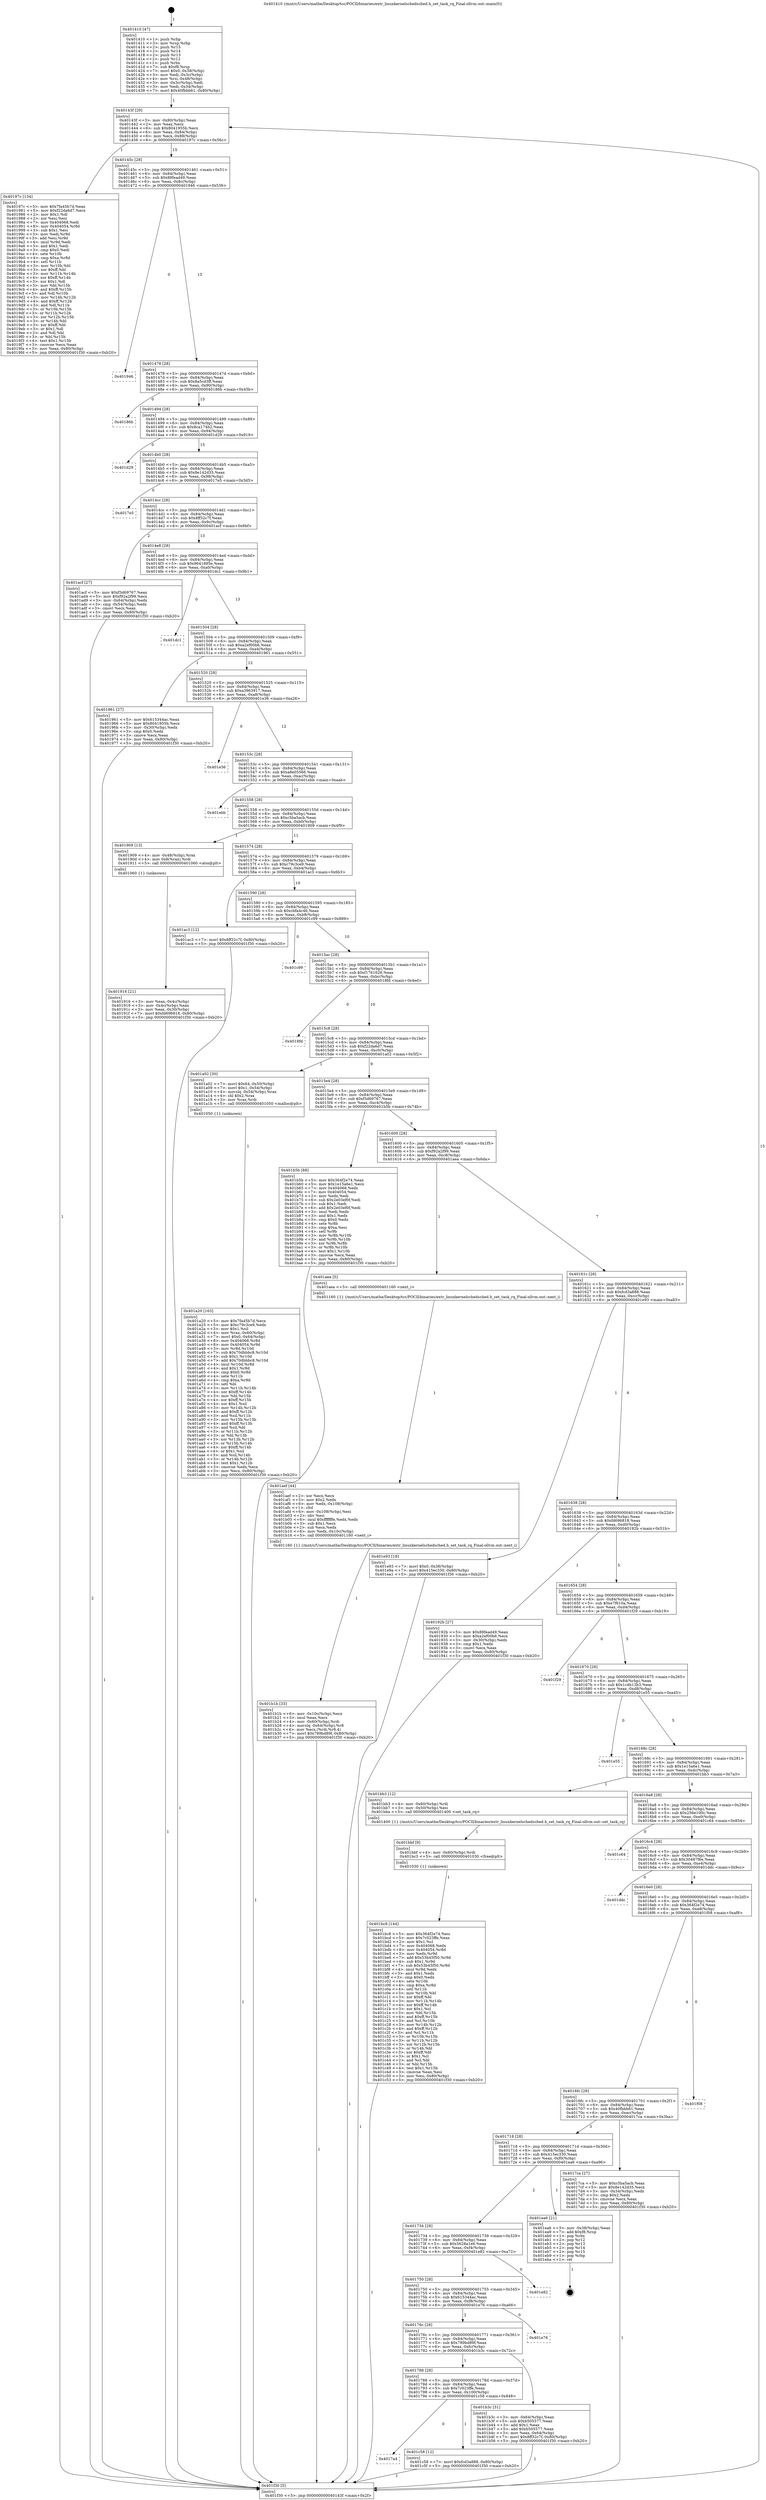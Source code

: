 digraph "0x401410" {
  label = "0x401410 (/mnt/c/Users/mathe/Desktop/tcc/POCII/binaries/extr_linuxkernelschedsched.h_set_task_rq_Final-ollvm.out::main(0))"
  labelloc = "t"
  node[shape=record]

  Entry [label="",width=0.3,height=0.3,shape=circle,fillcolor=black,style=filled]
  "0x40143f" [label="{
     0x40143f [29]\l
     | [instrs]\l
     &nbsp;&nbsp;0x40143f \<+3\>: mov -0x80(%rbp),%eax\l
     &nbsp;&nbsp;0x401442 \<+2\>: mov %eax,%ecx\l
     &nbsp;&nbsp;0x401444 \<+6\>: sub $0x8041955b,%ecx\l
     &nbsp;&nbsp;0x40144a \<+6\>: mov %eax,-0x84(%rbp)\l
     &nbsp;&nbsp;0x401450 \<+6\>: mov %ecx,-0x88(%rbp)\l
     &nbsp;&nbsp;0x401456 \<+6\>: je 000000000040197c \<main+0x56c\>\l
  }"]
  "0x40197c" [label="{
     0x40197c [134]\l
     | [instrs]\l
     &nbsp;&nbsp;0x40197c \<+5\>: mov $0x7fa45b7d,%eax\l
     &nbsp;&nbsp;0x401981 \<+5\>: mov $0xf22da6d7,%ecx\l
     &nbsp;&nbsp;0x401986 \<+2\>: mov $0x1,%dl\l
     &nbsp;&nbsp;0x401988 \<+2\>: xor %esi,%esi\l
     &nbsp;&nbsp;0x40198a \<+7\>: mov 0x404068,%edi\l
     &nbsp;&nbsp;0x401991 \<+8\>: mov 0x404054,%r8d\l
     &nbsp;&nbsp;0x401999 \<+3\>: sub $0x1,%esi\l
     &nbsp;&nbsp;0x40199c \<+3\>: mov %edi,%r9d\l
     &nbsp;&nbsp;0x40199f \<+3\>: add %esi,%r9d\l
     &nbsp;&nbsp;0x4019a2 \<+4\>: imul %r9d,%edi\l
     &nbsp;&nbsp;0x4019a6 \<+3\>: and $0x1,%edi\l
     &nbsp;&nbsp;0x4019a9 \<+3\>: cmp $0x0,%edi\l
     &nbsp;&nbsp;0x4019ac \<+4\>: sete %r10b\l
     &nbsp;&nbsp;0x4019b0 \<+4\>: cmp $0xa,%r8d\l
     &nbsp;&nbsp;0x4019b4 \<+4\>: setl %r11b\l
     &nbsp;&nbsp;0x4019b8 \<+3\>: mov %r10b,%bl\l
     &nbsp;&nbsp;0x4019bb \<+3\>: xor $0xff,%bl\l
     &nbsp;&nbsp;0x4019be \<+3\>: mov %r11b,%r14b\l
     &nbsp;&nbsp;0x4019c1 \<+4\>: xor $0xff,%r14b\l
     &nbsp;&nbsp;0x4019c5 \<+3\>: xor $0x1,%dl\l
     &nbsp;&nbsp;0x4019c8 \<+3\>: mov %bl,%r15b\l
     &nbsp;&nbsp;0x4019cb \<+4\>: and $0xff,%r15b\l
     &nbsp;&nbsp;0x4019cf \<+3\>: and %dl,%r10b\l
     &nbsp;&nbsp;0x4019d2 \<+3\>: mov %r14b,%r12b\l
     &nbsp;&nbsp;0x4019d5 \<+4\>: and $0xff,%r12b\l
     &nbsp;&nbsp;0x4019d9 \<+3\>: and %dl,%r11b\l
     &nbsp;&nbsp;0x4019dc \<+3\>: or %r10b,%r15b\l
     &nbsp;&nbsp;0x4019df \<+3\>: or %r11b,%r12b\l
     &nbsp;&nbsp;0x4019e2 \<+3\>: xor %r12b,%r15b\l
     &nbsp;&nbsp;0x4019e5 \<+3\>: or %r14b,%bl\l
     &nbsp;&nbsp;0x4019e8 \<+3\>: xor $0xff,%bl\l
     &nbsp;&nbsp;0x4019eb \<+3\>: or $0x1,%dl\l
     &nbsp;&nbsp;0x4019ee \<+2\>: and %dl,%bl\l
     &nbsp;&nbsp;0x4019f0 \<+3\>: or %bl,%r15b\l
     &nbsp;&nbsp;0x4019f3 \<+4\>: test $0x1,%r15b\l
     &nbsp;&nbsp;0x4019f7 \<+3\>: cmovne %ecx,%eax\l
     &nbsp;&nbsp;0x4019fa \<+3\>: mov %eax,-0x80(%rbp)\l
     &nbsp;&nbsp;0x4019fd \<+5\>: jmp 0000000000401f30 \<main+0xb20\>\l
  }"]
  "0x40145c" [label="{
     0x40145c [28]\l
     | [instrs]\l
     &nbsp;&nbsp;0x40145c \<+5\>: jmp 0000000000401461 \<main+0x51\>\l
     &nbsp;&nbsp;0x401461 \<+6\>: mov -0x84(%rbp),%eax\l
     &nbsp;&nbsp;0x401467 \<+5\>: sub $0x88fead49,%eax\l
     &nbsp;&nbsp;0x40146c \<+6\>: mov %eax,-0x8c(%rbp)\l
     &nbsp;&nbsp;0x401472 \<+6\>: je 0000000000401946 \<main+0x536\>\l
  }"]
  Exit [label="",width=0.3,height=0.3,shape=circle,fillcolor=black,style=filled,peripheries=2]
  "0x401946" [label="{
     0x401946\l
  }", style=dashed]
  "0x401478" [label="{
     0x401478 [28]\l
     | [instrs]\l
     &nbsp;&nbsp;0x401478 \<+5\>: jmp 000000000040147d \<main+0x6d\>\l
     &nbsp;&nbsp;0x40147d \<+6\>: mov -0x84(%rbp),%eax\l
     &nbsp;&nbsp;0x401483 \<+5\>: sub $0x8a5cd3ff,%eax\l
     &nbsp;&nbsp;0x401488 \<+6\>: mov %eax,-0x90(%rbp)\l
     &nbsp;&nbsp;0x40148e \<+6\>: je 000000000040186b \<main+0x45b\>\l
  }"]
  "0x4017a4" [label="{
     0x4017a4\l
  }", style=dashed]
  "0x40186b" [label="{
     0x40186b\l
  }", style=dashed]
  "0x401494" [label="{
     0x401494 [28]\l
     | [instrs]\l
     &nbsp;&nbsp;0x401494 \<+5\>: jmp 0000000000401499 \<main+0x89\>\l
     &nbsp;&nbsp;0x401499 \<+6\>: mov -0x84(%rbp),%eax\l
     &nbsp;&nbsp;0x40149f \<+5\>: sub $0x8ca174b2,%eax\l
     &nbsp;&nbsp;0x4014a4 \<+6\>: mov %eax,-0x94(%rbp)\l
     &nbsp;&nbsp;0x4014aa \<+6\>: je 0000000000401d29 \<main+0x919\>\l
  }"]
  "0x401c58" [label="{
     0x401c58 [12]\l
     | [instrs]\l
     &nbsp;&nbsp;0x401c58 \<+7\>: movl $0xfcd3a888,-0x80(%rbp)\l
     &nbsp;&nbsp;0x401c5f \<+5\>: jmp 0000000000401f30 \<main+0xb20\>\l
  }"]
  "0x401d29" [label="{
     0x401d29\l
  }", style=dashed]
  "0x4014b0" [label="{
     0x4014b0 [28]\l
     | [instrs]\l
     &nbsp;&nbsp;0x4014b0 \<+5\>: jmp 00000000004014b5 \<main+0xa5\>\l
     &nbsp;&nbsp;0x4014b5 \<+6\>: mov -0x84(%rbp),%eax\l
     &nbsp;&nbsp;0x4014bb \<+5\>: sub $0x8e142d35,%eax\l
     &nbsp;&nbsp;0x4014c0 \<+6\>: mov %eax,-0x98(%rbp)\l
     &nbsp;&nbsp;0x4014c6 \<+6\>: je 00000000004017e5 \<main+0x3d5\>\l
  }"]
  "0x401bc8" [label="{
     0x401bc8 [144]\l
     | [instrs]\l
     &nbsp;&nbsp;0x401bc8 \<+5\>: mov $0x364f2e74,%esi\l
     &nbsp;&nbsp;0x401bcd \<+5\>: mov $0x7c023ffe,%eax\l
     &nbsp;&nbsp;0x401bd2 \<+2\>: mov $0x1,%cl\l
     &nbsp;&nbsp;0x401bd4 \<+7\>: mov 0x404068,%edx\l
     &nbsp;&nbsp;0x401bdb \<+8\>: mov 0x404054,%r8d\l
     &nbsp;&nbsp;0x401be3 \<+3\>: mov %edx,%r9d\l
     &nbsp;&nbsp;0x401be6 \<+7\>: add $0x53b45f50,%r9d\l
     &nbsp;&nbsp;0x401bed \<+4\>: sub $0x1,%r9d\l
     &nbsp;&nbsp;0x401bf1 \<+7\>: sub $0x53b45f50,%r9d\l
     &nbsp;&nbsp;0x401bf8 \<+4\>: imul %r9d,%edx\l
     &nbsp;&nbsp;0x401bfc \<+3\>: and $0x1,%edx\l
     &nbsp;&nbsp;0x401bff \<+3\>: cmp $0x0,%edx\l
     &nbsp;&nbsp;0x401c02 \<+4\>: sete %r10b\l
     &nbsp;&nbsp;0x401c06 \<+4\>: cmp $0xa,%r8d\l
     &nbsp;&nbsp;0x401c0a \<+4\>: setl %r11b\l
     &nbsp;&nbsp;0x401c0e \<+3\>: mov %r10b,%bl\l
     &nbsp;&nbsp;0x401c11 \<+3\>: xor $0xff,%bl\l
     &nbsp;&nbsp;0x401c14 \<+3\>: mov %r11b,%r14b\l
     &nbsp;&nbsp;0x401c17 \<+4\>: xor $0xff,%r14b\l
     &nbsp;&nbsp;0x401c1b \<+3\>: xor $0x1,%cl\l
     &nbsp;&nbsp;0x401c1e \<+3\>: mov %bl,%r15b\l
     &nbsp;&nbsp;0x401c21 \<+4\>: and $0xff,%r15b\l
     &nbsp;&nbsp;0x401c25 \<+3\>: and %cl,%r10b\l
     &nbsp;&nbsp;0x401c28 \<+3\>: mov %r14b,%r12b\l
     &nbsp;&nbsp;0x401c2b \<+4\>: and $0xff,%r12b\l
     &nbsp;&nbsp;0x401c2f \<+3\>: and %cl,%r11b\l
     &nbsp;&nbsp;0x401c32 \<+3\>: or %r10b,%r15b\l
     &nbsp;&nbsp;0x401c35 \<+3\>: or %r11b,%r12b\l
     &nbsp;&nbsp;0x401c38 \<+3\>: xor %r12b,%r15b\l
     &nbsp;&nbsp;0x401c3b \<+3\>: or %r14b,%bl\l
     &nbsp;&nbsp;0x401c3e \<+3\>: xor $0xff,%bl\l
     &nbsp;&nbsp;0x401c41 \<+3\>: or $0x1,%cl\l
     &nbsp;&nbsp;0x401c44 \<+2\>: and %cl,%bl\l
     &nbsp;&nbsp;0x401c46 \<+3\>: or %bl,%r15b\l
     &nbsp;&nbsp;0x401c49 \<+4\>: test $0x1,%r15b\l
     &nbsp;&nbsp;0x401c4d \<+3\>: cmovne %eax,%esi\l
     &nbsp;&nbsp;0x401c50 \<+3\>: mov %esi,-0x80(%rbp)\l
     &nbsp;&nbsp;0x401c53 \<+5\>: jmp 0000000000401f30 \<main+0xb20\>\l
  }"]
  "0x4017e5" [label="{
     0x4017e5\l
  }", style=dashed]
  "0x4014cc" [label="{
     0x4014cc [28]\l
     | [instrs]\l
     &nbsp;&nbsp;0x4014cc \<+5\>: jmp 00000000004014d1 \<main+0xc1\>\l
     &nbsp;&nbsp;0x4014d1 \<+6\>: mov -0x84(%rbp),%eax\l
     &nbsp;&nbsp;0x4014d7 \<+5\>: sub $0x8ff32c7f,%eax\l
     &nbsp;&nbsp;0x4014dc \<+6\>: mov %eax,-0x9c(%rbp)\l
     &nbsp;&nbsp;0x4014e2 \<+6\>: je 0000000000401acf \<main+0x6bf\>\l
  }"]
  "0x401bbf" [label="{
     0x401bbf [9]\l
     | [instrs]\l
     &nbsp;&nbsp;0x401bbf \<+4\>: mov -0x60(%rbp),%rdi\l
     &nbsp;&nbsp;0x401bc3 \<+5\>: call 0000000000401030 \<free@plt\>\l
     | [calls]\l
     &nbsp;&nbsp;0x401030 \{1\} (unknown)\l
  }"]
  "0x401acf" [label="{
     0x401acf [27]\l
     | [instrs]\l
     &nbsp;&nbsp;0x401acf \<+5\>: mov $0xf3d69767,%eax\l
     &nbsp;&nbsp;0x401ad4 \<+5\>: mov $0xf92a2f99,%ecx\l
     &nbsp;&nbsp;0x401ad9 \<+3\>: mov -0x64(%rbp),%edx\l
     &nbsp;&nbsp;0x401adc \<+3\>: cmp -0x54(%rbp),%edx\l
     &nbsp;&nbsp;0x401adf \<+3\>: cmovl %ecx,%eax\l
     &nbsp;&nbsp;0x401ae2 \<+3\>: mov %eax,-0x80(%rbp)\l
     &nbsp;&nbsp;0x401ae5 \<+5\>: jmp 0000000000401f30 \<main+0xb20\>\l
  }"]
  "0x4014e8" [label="{
     0x4014e8 [28]\l
     | [instrs]\l
     &nbsp;&nbsp;0x4014e8 \<+5\>: jmp 00000000004014ed \<main+0xdd\>\l
     &nbsp;&nbsp;0x4014ed \<+6\>: mov -0x84(%rbp),%eax\l
     &nbsp;&nbsp;0x4014f3 \<+5\>: sub $0x9641895e,%eax\l
     &nbsp;&nbsp;0x4014f8 \<+6\>: mov %eax,-0xa0(%rbp)\l
     &nbsp;&nbsp;0x4014fe \<+6\>: je 0000000000401dc1 \<main+0x9b1\>\l
  }"]
  "0x401788" [label="{
     0x401788 [28]\l
     | [instrs]\l
     &nbsp;&nbsp;0x401788 \<+5\>: jmp 000000000040178d \<main+0x37d\>\l
     &nbsp;&nbsp;0x40178d \<+6\>: mov -0x84(%rbp),%eax\l
     &nbsp;&nbsp;0x401793 \<+5\>: sub $0x7c023ffe,%eax\l
     &nbsp;&nbsp;0x401798 \<+6\>: mov %eax,-0x100(%rbp)\l
     &nbsp;&nbsp;0x40179e \<+6\>: je 0000000000401c58 \<main+0x848\>\l
  }"]
  "0x401dc1" [label="{
     0x401dc1\l
  }", style=dashed]
  "0x401504" [label="{
     0x401504 [28]\l
     | [instrs]\l
     &nbsp;&nbsp;0x401504 \<+5\>: jmp 0000000000401509 \<main+0xf9\>\l
     &nbsp;&nbsp;0x401509 \<+6\>: mov -0x84(%rbp),%eax\l
     &nbsp;&nbsp;0x40150f \<+5\>: sub $0xa2ef00b6,%eax\l
     &nbsp;&nbsp;0x401514 \<+6\>: mov %eax,-0xa4(%rbp)\l
     &nbsp;&nbsp;0x40151a \<+6\>: je 0000000000401961 \<main+0x551\>\l
  }"]
  "0x401b3c" [label="{
     0x401b3c [31]\l
     | [instrs]\l
     &nbsp;&nbsp;0x401b3c \<+3\>: mov -0x64(%rbp),%eax\l
     &nbsp;&nbsp;0x401b3f \<+5\>: sub $0xb505577,%eax\l
     &nbsp;&nbsp;0x401b44 \<+3\>: add $0x1,%eax\l
     &nbsp;&nbsp;0x401b47 \<+5\>: add $0xb505577,%eax\l
     &nbsp;&nbsp;0x401b4c \<+3\>: mov %eax,-0x64(%rbp)\l
     &nbsp;&nbsp;0x401b4f \<+7\>: movl $0x8ff32c7f,-0x80(%rbp)\l
     &nbsp;&nbsp;0x401b56 \<+5\>: jmp 0000000000401f30 \<main+0xb20\>\l
  }"]
  "0x401961" [label="{
     0x401961 [27]\l
     | [instrs]\l
     &nbsp;&nbsp;0x401961 \<+5\>: mov $0x615344ac,%eax\l
     &nbsp;&nbsp;0x401966 \<+5\>: mov $0x8041955b,%ecx\l
     &nbsp;&nbsp;0x40196b \<+3\>: mov -0x30(%rbp),%edx\l
     &nbsp;&nbsp;0x40196e \<+3\>: cmp $0x0,%edx\l
     &nbsp;&nbsp;0x401971 \<+3\>: cmove %ecx,%eax\l
     &nbsp;&nbsp;0x401974 \<+3\>: mov %eax,-0x80(%rbp)\l
     &nbsp;&nbsp;0x401977 \<+5\>: jmp 0000000000401f30 \<main+0xb20\>\l
  }"]
  "0x401520" [label="{
     0x401520 [28]\l
     | [instrs]\l
     &nbsp;&nbsp;0x401520 \<+5\>: jmp 0000000000401525 \<main+0x115\>\l
     &nbsp;&nbsp;0x401525 \<+6\>: mov -0x84(%rbp),%eax\l
     &nbsp;&nbsp;0x40152b \<+5\>: sub $0xa3963917,%eax\l
     &nbsp;&nbsp;0x401530 \<+6\>: mov %eax,-0xa8(%rbp)\l
     &nbsp;&nbsp;0x401536 \<+6\>: je 0000000000401e36 \<main+0xa26\>\l
  }"]
  "0x40176c" [label="{
     0x40176c [28]\l
     | [instrs]\l
     &nbsp;&nbsp;0x40176c \<+5\>: jmp 0000000000401771 \<main+0x361\>\l
     &nbsp;&nbsp;0x401771 \<+6\>: mov -0x84(%rbp),%eax\l
     &nbsp;&nbsp;0x401777 \<+5\>: sub $0x789bd89f,%eax\l
     &nbsp;&nbsp;0x40177c \<+6\>: mov %eax,-0xfc(%rbp)\l
     &nbsp;&nbsp;0x401782 \<+6\>: je 0000000000401b3c \<main+0x72c\>\l
  }"]
  "0x401e36" [label="{
     0x401e36\l
  }", style=dashed]
  "0x40153c" [label="{
     0x40153c [28]\l
     | [instrs]\l
     &nbsp;&nbsp;0x40153c \<+5\>: jmp 0000000000401541 \<main+0x131\>\l
     &nbsp;&nbsp;0x401541 \<+6\>: mov -0x84(%rbp),%eax\l
     &nbsp;&nbsp;0x401547 \<+5\>: sub $0xa8e05566,%eax\l
     &nbsp;&nbsp;0x40154c \<+6\>: mov %eax,-0xac(%rbp)\l
     &nbsp;&nbsp;0x401552 \<+6\>: je 0000000000401ebb \<main+0xaab\>\l
  }"]
  "0x401e76" [label="{
     0x401e76\l
  }", style=dashed]
  "0x401ebb" [label="{
     0x401ebb\l
  }", style=dashed]
  "0x401558" [label="{
     0x401558 [28]\l
     | [instrs]\l
     &nbsp;&nbsp;0x401558 \<+5\>: jmp 000000000040155d \<main+0x14d\>\l
     &nbsp;&nbsp;0x40155d \<+6\>: mov -0x84(%rbp),%eax\l
     &nbsp;&nbsp;0x401563 \<+5\>: sub $0xc5ba5acb,%eax\l
     &nbsp;&nbsp;0x401568 \<+6\>: mov %eax,-0xb0(%rbp)\l
     &nbsp;&nbsp;0x40156e \<+6\>: je 0000000000401909 \<main+0x4f9\>\l
  }"]
  "0x401750" [label="{
     0x401750 [28]\l
     | [instrs]\l
     &nbsp;&nbsp;0x401750 \<+5\>: jmp 0000000000401755 \<main+0x345\>\l
     &nbsp;&nbsp;0x401755 \<+6\>: mov -0x84(%rbp),%eax\l
     &nbsp;&nbsp;0x40175b \<+5\>: sub $0x615344ac,%eax\l
     &nbsp;&nbsp;0x401760 \<+6\>: mov %eax,-0xf8(%rbp)\l
     &nbsp;&nbsp;0x401766 \<+6\>: je 0000000000401e76 \<main+0xa66\>\l
  }"]
  "0x401909" [label="{
     0x401909 [13]\l
     | [instrs]\l
     &nbsp;&nbsp;0x401909 \<+4\>: mov -0x48(%rbp),%rax\l
     &nbsp;&nbsp;0x40190d \<+4\>: mov 0x8(%rax),%rdi\l
     &nbsp;&nbsp;0x401911 \<+5\>: call 0000000000401060 \<atoi@plt\>\l
     | [calls]\l
     &nbsp;&nbsp;0x401060 \{1\} (unknown)\l
  }"]
  "0x401574" [label="{
     0x401574 [28]\l
     | [instrs]\l
     &nbsp;&nbsp;0x401574 \<+5\>: jmp 0000000000401579 \<main+0x169\>\l
     &nbsp;&nbsp;0x401579 \<+6\>: mov -0x84(%rbp),%eax\l
     &nbsp;&nbsp;0x40157f \<+5\>: sub $0xc79c3ce9,%eax\l
     &nbsp;&nbsp;0x401584 \<+6\>: mov %eax,-0xb4(%rbp)\l
     &nbsp;&nbsp;0x40158a \<+6\>: je 0000000000401ac3 \<main+0x6b3\>\l
  }"]
  "0x401e82" [label="{
     0x401e82\l
  }", style=dashed]
  "0x401ac3" [label="{
     0x401ac3 [12]\l
     | [instrs]\l
     &nbsp;&nbsp;0x401ac3 \<+7\>: movl $0x8ff32c7f,-0x80(%rbp)\l
     &nbsp;&nbsp;0x401aca \<+5\>: jmp 0000000000401f30 \<main+0xb20\>\l
  }"]
  "0x401590" [label="{
     0x401590 [28]\l
     | [instrs]\l
     &nbsp;&nbsp;0x401590 \<+5\>: jmp 0000000000401595 \<main+0x185\>\l
     &nbsp;&nbsp;0x401595 \<+6\>: mov -0x84(%rbp),%eax\l
     &nbsp;&nbsp;0x40159b \<+5\>: sub $0xcbfa4c46,%eax\l
     &nbsp;&nbsp;0x4015a0 \<+6\>: mov %eax,-0xb8(%rbp)\l
     &nbsp;&nbsp;0x4015a6 \<+6\>: je 0000000000401c99 \<main+0x889\>\l
  }"]
  "0x401734" [label="{
     0x401734 [28]\l
     | [instrs]\l
     &nbsp;&nbsp;0x401734 \<+5\>: jmp 0000000000401739 \<main+0x329\>\l
     &nbsp;&nbsp;0x401739 \<+6\>: mov -0x84(%rbp),%eax\l
     &nbsp;&nbsp;0x40173f \<+5\>: sub $0x5628a1e6,%eax\l
     &nbsp;&nbsp;0x401744 \<+6\>: mov %eax,-0xf4(%rbp)\l
     &nbsp;&nbsp;0x40174a \<+6\>: je 0000000000401e82 \<main+0xa72\>\l
  }"]
  "0x401c99" [label="{
     0x401c99\l
  }", style=dashed]
  "0x4015ac" [label="{
     0x4015ac [28]\l
     | [instrs]\l
     &nbsp;&nbsp;0x4015ac \<+5\>: jmp 00000000004015b1 \<main+0x1a1\>\l
     &nbsp;&nbsp;0x4015b1 \<+6\>: mov -0x84(%rbp),%eax\l
     &nbsp;&nbsp;0x4015b7 \<+5\>: sub $0xf1761626,%eax\l
     &nbsp;&nbsp;0x4015bc \<+6\>: mov %eax,-0xbc(%rbp)\l
     &nbsp;&nbsp;0x4015c2 \<+6\>: je 00000000004018fd \<main+0x4ed\>\l
  }"]
  "0x401ea6" [label="{
     0x401ea6 [21]\l
     | [instrs]\l
     &nbsp;&nbsp;0x401ea6 \<+3\>: mov -0x38(%rbp),%eax\l
     &nbsp;&nbsp;0x401ea9 \<+7\>: add $0xf8,%rsp\l
     &nbsp;&nbsp;0x401eb0 \<+1\>: pop %rbx\l
     &nbsp;&nbsp;0x401eb1 \<+2\>: pop %r12\l
     &nbsp;&nbsp;0x401eb3 \<+2\>: pop %r13\l
     &nbsp;&nbsp;0x401eb5 \<+2\>: pop %r14\l
     &nbsp;&nbsp;0x401eb7 \<+2\>: pop %r15\l
     &nbsp;&nbsp;0x401eb9 \<+1\>: pop %rbp\l
     &nbsp;&nbsp;0x401eba \<+1\>: ret\l
  }"]
  "0x4018fd" [label="{
     0x4018fd\l
  }", style=dashed]
  "0x4015c8" [label="{
     0x4015c8 [28]\l
     | [instrs]\l
     &nbsp;&nbsp;0x4015c8 \<+5\>: jmp 00000000004015cd \<main+0x1bd\>\l
     &nbsp;&nbsp;0x4015cd \<+6\>: mov -0x84(%rbp),%eax\l
     &nbsp;&nbsp;0x4015d3 \<+5\>: sub $0xf22da6d7,%eax\l
     &nbsp;&nbsp;0x4015d8 \<+6\>: mov %eax,-0xc0(%rbp)\l
     &nbsp;&nbsp;0x4015de \<+6\>: je 0000000000401a02 \<main+0x5f2\>\l
  }"]
  "0x401b1b" [label="{
     0x401b1b [33]\l
     | [instrs]\l
     &nbsp;&nbsp;0x401b1b \<+6\>: mov -0x10c(%rbp),%ecx\l
     &nbsp;&nbsp;0x401b21 \<+3\>: imul %eax,%ecx\l
     &nbsp;&nbsp;0x401b24 \<+4\>: mov -0x60(%rbp),%rdi\l
     &nbsp;&nbsp;0x401b28 \<+4\>: movslq -0x64(%rbp),%r8\l
     &nbsp;&nbsp;0x401b2c \<+4\>: mov %ecx,(%rdi,%r8,4)\l
     &nbsp;&nbsp;0x401b30 \<+7\>: movl $0x789bd89f,-0x80(%rbp)\l
     &nbsp;&nbsp;0x401b37 \<+5\>: jmp 0000000000401f30 \<main+0xb20\>\l
  }"]
  "0x401a02" [label="{
     0x401a02 [30]\l
     | [instrs]\l
     &nbsp;&nbsp;0x401a02 \<+7\>: movl $0x64,-0x50(%rbp)\l
     &nbsp;&nbsp;0x401a09 \<+7\>: movl $0x1,-0x54(%rbp)\l
     &nbsp;&nbsp;0x401a10 \<+4\>: movslq -0x54(%rbp),%rax\l
     &nbsp;&nbsp;0x401a14 \<+4\>: shl $0x2,%rax\l
     &nbsp;&nbsp;0x401a18 \<+3\>: mov %rax,%rdi\l
     &nbsp;&nbsp;0x401a1b \<+5\>: call 0000000000401050 \<malloc@plt\>\l
     | [calls]\l
     &nbsp;&nbsp;0x401050 \{1\} (unknown)\l
  }"]
  "0x4015e4" [label="{
     0x4015e4 [28]\l
     | [instrs]\l
     &nbsp;&nbsp;0x4015e4 \<+5\>: jmp 00000000004015e9 \<main+0x1d9\>\l
     &nbsp;&nbsp;0x4015e9 \<+6\>: mov -0x84(%rbp),%eax\l
     &nbsp;&nbsp;0x4015ef \<+5\>: sub $0xf3d69767,%eax\l
     &nbsp;&nbsp;0x4015f4 \<+6\>: mov %eax,-0xc4(%rbp)\l
     &nbsp;&nbsp;0x4015fa \<+6\>: je 0000000000401b5b \<main+0x74b\>\l
  }"]
  "0x401aef" [label="{
     0x401aef [44]\l
     | [instrs]\l
     &nbsp;&nbsp;0x401aef \<+2\>: xor %ecx,%ecx\l
     &nbsp;&nbsp;0x401af1 \<+5\>: mov $0x2,%edx\l
     &nbsp;&nbsp;0x401af6 \<+6\>: mov %edx,-0x108(%rbp)\l
     &nbsp;&nbsp;0x401afc \<+1\>: cltd\l
     &nbsp;&nbsp;0x401afd \<+6\>: mov -0x108(%rbp),%esi\l
     &nbsp;&nbsp;0x401b03 \<+2\>: idiv %esi\l
     &nbsp;&nbsp;0x401b05 \<+6\>: imul $0xfffffffe,%edx,%edx\l
     &nbsp;&nbsp;0x401b0b \<+3\>: sub $0x1,%ecx\l
     &nbsp;&nbsp;0x401b0e \<+2\>: sub %ecx,%edx\l
     &nbsp;&nbsp;0x401b10 \<+6\>: mov %edx,-0x10c(%rbp)\l
     &nbsp;&nbsp;0x401b16 \<+5\>: call 0000000000401160 \<next_i\>\l
     | [calls]\l
     &nbsp;&nbsp;0x401160 \{1\} (/mnt/c/Users/mathe/Desktop/tcc/POCII/binaries/extr_linuxkernelschedsched.h_set_task_rq_Final-ollvm.out::next_i)\l
  }"]
  "0x401b5b" [label="{
     0x401b5b [88]\l
     | [instrs]\l
     &nbsp;&nbsp;0x401b5b \<+5\>: mov $0x364f2e74,%eax\l
     &nbsp;&nbsp;0x401b60 \<+5\>: mov $0x1e15a6e1,%ecx\l
     &nbsp;&nbsp;0x401b65 \<+7\>: mov 0x404068,%edx\l
     &nbsp;&nbsp;0x401b6c \<+7\>: mov 0x404054,%esi\l
     &nbsp;&nbsp;0x401b73 \<+2\>: mov %edx,%edi\l
     &nbsp;&nbsp;0x401b75 \<+6\>: sub $0x2e03ef0f,%edi\l
     &nbsp;&nbsp;0x401b7b \<+3\>: sub $0x1,%edi\l
     &nbsp;&nbsp;0x401b7e \<+6\>: add $0x2e03ef0f,%edi\l
     &nbsp;&nbsp;0x401b84 \<+3\>: imul %edi,%edx\l
     &nbsp;&nbsp;0x401b87 \<+3\>: and $0x1,%edx\l
     &nbsp;&nbsp;0x401b8a \<+3\>: cmp $0x0,%edx\l
     &nbsp;&nbsp;0x401b8d \<+4\>: sete %r8b\l
     &nbsp;&nbsp;0x401b91 \<+3\>: cmp $0xa,%esi\l
     &nbsp;&nbsp;0x401b94 \<+4\>: setl %r9b\l
     &nbsp;&nbsp;0x401b98 \<+3\>: mov %r8b,%r10b\l
     &nbsp;&nbsp;0x401b9b \<+3\>: and %r9b,%r10b\l
     &nbsp;&nbsp;0x401b9e \<+3\>: xor %r9b,%r8b\l
     &nbsp;&nbsp;0x401ba1 \<+3\>: or %r8b,%r10b\l
     &nbsp;&nbsp;0x401ba4 \<+4\>: test $0x1,%r10b\l
     &nbsp;&nbsp;0x401ba8 \<+3\>: cmovne %ecx,%eax\l
     &nbsp;&nbsp;0x401bab \<+3\>: mov %eax,-0x80(%rbp)\l
     &nbsp;&nbsp;0x401bae \<+5\>: jmp 0000000000401f30 \<main+0xb20\>\l
  }"]
  "0x401600" [label="{
     0x401600 [28]\l
     | [instrs]\l
     &nbsp;&nbsp;0x401600 \<+5\>: jmp 0000000000401605 \<main+0x1f5\>\l
     &nbsp;&nbsp;0x401605 \<+6\>: mov -0x84(%rbp),%eax\l
     &nbsp;&nbsp;0x40160b \<+5\>: sub $0xf92a2f99,%eax\l
     &nbsp;&nbsp;0x401610 \<+6\>: mov %eax,-0xc8(%rbp)\l
     &nbsp;&nbsp;0x401616 \<+6\>: je 0000000000401aea \<main+0x6da\>\l
  }"]
  "0x401a20" [label="{
     0x401a20 [163]\l
     | [instrs]\l
     &nbsp;&nbsp;0x401a20 \<+5\>: mov $0x7fa45b7d,%ecx\l
     &nbsp;&nbsp;0x401a25 \<+5\>: mov $0xc79c3ce9,%edx\l
     &nbsp;&nbsp;0x401a2a \<+3\>: mov $0x1,%sil\l
     &nbsp;&nbsp;0x401a2d \<+4\>: mov %rax,-0x60(%rbp)\l
     &nbsp;&nbsp;0x401a31 \<+7\>: movl $0x0,-0x64(%rbp)\l
     &nbsp;&nbsp;0x401a38 \<+8\>: mov 0x404068,%r8d\l
     &nbsp;&nbsp;0x401a40 \<+8\>: mov 0x404054,%r9d\l
     &nbsp;&nbsp;0x401a48 \<+3\>: mov %r8d,%r10d\l
     &nbsp;&nbsp;0x401a4b \<+7\>: sub $0x70dbbbc8,%r10d\l
     &nbsp;&nbsp;0x401a52 \<+4\>: sub $0x1,%r10d\l
     &nbsp;&nbsp;0x401a56 \<+7\>: add $0x70dbbbc8,%r10d\l
     &nbsp;&nbsp;0x401a5d \<+4\>: imul %r10d,%r8d\l
     &nbsp;&nbsp;0x401a61 \<+4\>: and $0x1,%r8d\l
     &nbsp;&nbsp;0x401a65 \<+4\>: cmp $0x0,%r8d\l
     &nbsp;&nbsp;0x401a69 \<+4\>: sete %r11b\l
     &nbsp;&nbsp;0x401a6d \<+4\>: cmp $0xa,%r9d\l
     &nbsp;&nbsp;0x401a71 \<+3\>: setl %bl\l
     &nbsp;&nbsp;0x401a74 \<+3\>: mov %r11b,%r14b\l
     &nbsp;&nbsp;0x401a77 \<+4\>: xor $0xff,%r14b\l
     &nbsp;&nbsp;0x401a7b \<+3\>: mov %bl,%r15b\l
     &nbsp;&nbsp;0x401a7e \<+4\>: xor $0xff,%r15b\l
     &nbsp;&nbsp;0x401a82 \<+4\>: xor $0x1,%sil\l
     &nbsp;&nbsp;0x401a86 \<+3\>: mov %r14b,%r12b\l
     &nbsp;&nbsp;0x401a89 \<+4\>: and $0xff,%r12b\l
     &nbsp;&nbsp;0x401a8d \<+3\>: and %sil,%r11b\l
     &nbsp;&nbsp;0x401a90 \<+3\>: mov %r15b,%r13b\l
     &nbsp;&nbsp;0x401a93 \<+4\>: and $0xff,%r13b\l
     &nbsp;&nbsp;0x401a97 \<+3\>: and %sil,%bl\l
     &nbsp;&nbsp;0x401a9a \<+3\>: or %r11b,%r12b\l
     &nbsp;&nbsp;0x401a9d \<+3\>: or %bl,%r13b\l
     &nbsp;&nbsp;0x401aa0 \<+3\>: xor %r13b,%r12b\l
     &nbsp;&nbsp;0x401aa3 \<+3\>: or %r15b,%r14b\l
     &nbsp;&nbsp;0x401aa6 \<+4\>: xor $0xff,%r14b\l
     &nbsp;&nbsp;0x401aaa \<+4\>: or $0x1,%sil\l
     &nbsp;&nbsp;0x401aae \<+3\>: and %sil,%r14b\l
     &nbsp;&nbsp;0x401ab1 \<+3\>: or %r14b,%r12b\l
     &nbsp;&nbsp;0x401ab4 \<+4\>: test $0x1,%r12b\l
     &nbsp;&nbsp;0x401ab8 \<+3\>: cmovne %edx,%ecx\l
     &nbsp;&nbsp;0x401abb \<+3\>: mov %ecx,-0x80(%rbp)\l
     &nbsp;&nbsp;0x401abe \<+5\>: jmp 0000000000401f30 \<main+0xb20\>\l
  }"]
  "0x401aea" [label="{
     0x401aea [5]\l
     | [instrs]\l
     &nbsp;&nbsp;0x401aea \<+5\>: call 0000000000401160 \<next_i\>\l
     | [calls]\l
     &nbsp;&nbsp;0x401160 \{1\} (/mnt/c/Users/mathe/Desktop/tcc/POCII/binaries/extr_linuxkernelschedsched.h_set_task_rq_Final-ollvm.out::next_i)\l
  }"]
  "0x40161c" [label="{
     0x40161c [28]\l
     | [instrs]\l
     &nbsp;&nbsp;0x40161c \<+5\>: jmp 0000000000401621 \<main+0x211\>\l
     &nbsp;&nbsp;0x401621 \<+6\>: mov -0x84(%rbp),%eax\l
     &nbsp;&nbsp;0x401627 \<+5\>: sub $0xfcd3a888,%eax\l
     &nbsp;&nbsp;0x40162c \<+6\>: mov %eax,-0xcc(%rbp)\l
     &nbsp;&nbsp;0x401632 \<+6\>: je 0000000000401e93 \<main+0xa83\>\l
  }"]
  "0x401916" [label="{
     0x401916 [21]\l
     | [instrs]\l
     &nbsp;&nbsp;0x401916 \<+3\>: mov %eax,-0x4c(%rbp)\l
     &nbsp;&nbsp;0x401919 \<+3\>: mov -0x4c(%rbp),%eax\l
     &nbsp;&nbsp;0x40191c \<+3\>: mov %eax,-0x30(%rbp)\l
     &nbsp;&nbsp;0x40191f \<+7\>: movl $0xfd696818,-0x80(%rbp)\l
     &nbsp;&nbsp;0x401926 \<+5\>: jmp 0000000000401f30 \<main+0xb20\>\l
  }"]
  "0x401e93" [label="{
     0x401e93 [19]\l
     | [instrs]\l
     &nbsp;&nbsp;0x401e93 \<+7\>: movl $0x0,-0x38(%rbp)\l
     &nbsp;&nbsp;0x401e9a \<+7\>: movl $0x415ec330,-0x80(%rbp)\l
     &nbsp;&nbsp;0x401ea1 \<+5\>: jmp 0000000000401f30 \<main+0xb20\>\l
  }"]
  "0x401638" [label="{
     0x401638 [28]\l
     | [instrs]\l
     &nbsp;&nbsp;0x401638 \<+5\>: jmp 000000000040163d \<main+0x22d\>\l
     &nbsp;&nbsp;0x40163d \<+6\>: mov -0x84(%rbp),%eax\l
     &nbsp;&nbsp;0x401643 \<+5\>: sub $0xfd696818,%eax\l
     &nbsp;&nbsp;0x401648 \<+6\>: mov %eax,-0xd0(%rbp)\l
     &nbsp;&nbsp;0x40164e \<+6\>: je 000000000040192b \<main+0x51b\>\l
  }"]
  "0x401410" [label="{
     0x401410 [47]\l
     | [instrs]\l
     &nbsp;&nbsp;0x401410 \<+1\>: push %rbp\l
     &nbsp;&nbsp;0x401411 \<+3\>: mov %rsp,%rbp\l
     &nbsp;&nbsp;0x401414 \<+2\>: push %r15\l
     &nbsp;&nbsp;0x401416 \<+2\>: push %r14\l
     &nbsp;&nbsp;0x401418 \<+2\>: push %r13\l
     &nbsp;&nbsp;0x40141a \<+2\>: push %r12\l
     &nbsp;&nbsp;0x40141c \<+1\>: push %rbx\l
     &nbsp;&nbsp;0x40141d \<+7\>: sub $0xf8,%rsp\l
     &nbsp;&nbsp;0x401424 \<+7\>: movl $0x0,-0x38(%rbp)\l
     &nbsp;&nbsp;0x40142b \<+3\>: mov %edi,-0x3c(%rbp)\l
     &nbsp;&nbsp;0x40142e \<+4\>: mov %rsi,-0x48(%rbp)\l
     &nbsp;&nbsp;0x401432 \<+3\>: mov -0x3c(%rbp),%edi\l
     &nbsp;&nbsp;0x401435 \<+3\>: mov %edi,-0x34(%rbp)\l
     &nbsp;&nbsp;0x401438 \<+7\>: movl $0x40fbbb61,-0x80(%rbp)\l
  }"]
  "0x40192b" [label="{
     0x40192b [27]\l
     | [instrs]\l
     &nbsp;&nbsp;0x40192b \<+5\>: mov $0x88fead49,%eax\l
     &nbsp;&nbsp;0x401930 \<+5\>: mov $0xa2ef00b6,%ecx\l
     &nbsp;&nbsp;0x401935 \<+3\>: mov -0x30(%rbp),%edx\l
     &nbsp;&nbsp;0x401938 \<+3\>: cmp $0x1,%edx\l
     &nbsp;&nbsp;0x40193b \<+3\>: cmovl %ecx,%eax\l
     &nbsp;&nbsp;0x40193e \<+3\>: mov %eax,-0x80(%rbp)\l
     &nbsp;&nbsp;0x401941 \<+5\>: jmp 0000000000401f30 \<main+0xb20\>\l
  }"]
  "0x401654" [label="{
     0x401654 [28]\l
     | [instrs]\l
     &nbsp;&nbsp;0x401654 \<+5\>: jmp 0000000000401659 \<main+0x249\>\l
     &nbsp;&nbsp;0x401659 \<+6\>: mov -0x84(%rbp),%eax\l
     &nbsp;&nbsp;0x40165f \<+5\>: sub $0xe7f610a,%eax\l
     &nbsp;&nbsp;0x401664 \<+6\>: mov %eax,-0xd4(%rbp)\l
     &nbsp;&nbsp;0x40166a \<+6\>: je 0000000000401f29 \<main+0xb19\>\l
  }"]
  "0x401f30" [label="{
     0x401f30 [5]\l
     | [instrs]\l
     &nbsp;&nbsp;0x401f30 \<+5\>: jmp 000000000040143f \<main+0x2f\>\l
  }"]
  "0x401f29" [label="{
     0x401f29\l
  }", style=dashed]
  "0x401670" [label="{
     0x401670 [28]\l
     | [instrs]\l
     &nbsp;&nbsp;0x401670 \<+5\>: jmp 0000000000401675 \<main+0x265\>\l
     &nbsp;&nbsp;0x401675 \<+6\>: mov -0x84(%rbp),%eax\l
     &nbsp;&nbsp;0x40167b \<+5\>: sub $0x1c4b13b3,%eax\l
     &nbsp;&nbsp;0x401680 \<+6\>: mov %eax,-0xd8(%rbp)\l
     &nbsp;&nbsp;0x401686 \<+6\>: je 0000000000401e55 \<main+0xa45\>\l
  }"]
  "0x401718" [label="{
     0x401718 [28]\l
     | [instrs]\l
     &nbsp;&nbsp;0x401718 \<+5\>: jmp 000000000040171d \<main+0x30d\>\l
     &nbsp;&nbsp;0x40171d \<+6\>: mov -0x84(%rbp),%eax\l
     &nbsp;&nbsp;0x401723 \<+5\>: sub $0x415ec330,%eax\l
     &nbsp;&nbsp;0x401728 \<+6\>: mov %eax,-0xf0(%rbp)\l
     &nbsp;&nbsp;0x40172e \<+6\>: je 0000000000401ea6 \<main+0xa96\>\l
  }"]
  "0x401e55" [label="{
     0x401e55\l
  }", style=dashed]
  "0x40168c" [label="{
     0x40168c [28]\l
     | [instrs]\l
     &nbsp;&nbsp;0x40168c \<+5\>: jmp 0000000000401691 \<main+0x281\>\l
     &nbsp;&nbsp;0x401691 \<+6\>: mov -0x84(%rbp),%eax\l
     &nbsp;&nbsp;0x401697 \<+5\>: sub $0x1e15a6e1,%eax\l
     &nbsp;&nbsp;0x40169c \<+6\>: mov %eax,-0xdc(%rbp)\l
     &nbsp;&nbsp;0x4016a2 \<+6\>: je 0000000000401bb3 \<main+0x7a3\>\l
  }"]
  "0x4017ca" [label="{
     0x4017ca [27]\l
     | [instrs]\l
     &nbsp;&nbsp;0x4017ca \<+5\>: mov $0xc5ba5acb,%eax\l
     &nbsp;&nbsp;0x4017cf \<+5\>: mov $0x8e142d35,%ecx\l
     &nbsp;&nbsp;0x4017d4 \<+3\>: mov -0x34(%rbp),%edx\l
     &nbsp;&nbsp;0x4017d7 \<+3\>: cmp $0x2,%edx\l
     &nbsp;&nbsp;0x4017da \<+3\>: cmovne %ecx,%eax\l
     &nbsp;&nbsp;0x4017dd \<+3\>: mov %eax,-0x80(%rbp)\l
     &nbsp;&nbsp;0x4017e0 \<+5\>: jmp 0000000000401f30 \<main+0xb20\>\l
  }"]
  "0x401bb3" [label="{
     0x401bb3 [12]\l
     | [instrs]\l
     &nbsp;&nbsp;0x401bb3 \<+4\>: mov -0x60(%rbp),%rdi\l
     &nbsp;&nbsp;0x401bb7 \<+3\>: mov -0x50(%rbp),%esi\l
     &nbsp;&nbsp;0x401bba \<+5\>: call 0000000000401400 \<set_task_rq\>\l
     | [calls]\l
     &nbsp;&nbsp;0x401400 \{1\} (/mnt/c/Users/mathe/Desktop/tcc/POCII/binaries/extr_linuxkernelschedsched.h_set_task_rq_Final-ollvm.out::set_task_rq)\l
  }"]
  "0x4016a8" [label="{
     0x4016a8 [28]\l
     | [instrs]\l
     &nbsp;&nbsp;0x4016a8 \<+5\>: jmp 00000000004016ad \<main+0x29d\>\l
     &nbsp;&nbsp;0x4016ad \<+6\>: mov -0x84(%rbp),%eax\l
     &nbsp;&nbsp;0x4016b3 \<+5\>: sub $0x256e100c,%eax\l
     &nbsp;&nbsp;0x4016b8 \<+6\>: mov %eax,-0xe0(%rbp)\l
     &nbsp;&nbsp;0x4016be \<+6\>: je 0000000000401c64 \<main+0x854\>\l
  }"]
  "0x4016fc" [label="{
     0x4016fc [28]\l
     | [instrs]\l
     &nbsp;&nbsp;0x4016fc \<+5\>: jmp 0000000000401701 \<main+0x2f1\>\l
     &nbsp;&nbsp;0x401701 \<+6\>: mov -0x84(%rbp),%eax\l
     &nbsp;&nbsp;0x401707 \<+5\>: sub $0x40fbbb61,%eax\l
     &nbsp;&nbsp;0x40170c \<+6\>: mov %eax,-0xec(%rbp)\l
     &nbsp;&nbsp;0x401712 \<+6\>: je 00000000004017ca \<main+0x3ba\>\l
  }"]
  "0x401c64" [label="{
     0x401c64\l
  }", style=dashed]
  "0x4016c4" [label="{
     0x4016c4 [28]\l
     | [instrs]\l
     &nbsp;&nbsp;0x4016c4 \<+5\>: jmp 00000000004016c9 \<main+0x2b9\>\l
     &nbsp;&nbsp;0x4016c9 \<+6\>: mov -0x84(%rbp),%eax\l
     &nbsp;&nbsp;0x4016cf \<+5\>: sub $0x30487f6e,%eax\l
     &nbsp;&nbsp;0x4016d4 \<+6\>: mov %eax,-0xe4(%rbp)\l
     &nbsp;&nbsp;0x4016da \<+6\>: je 0000000000401ddc \<main+0x9cc\>\l
  }"]
  "0x401f08" [label="{
     0x401f08\l
  }", style=dashed]
  "0x401ddc" [label="{
     0x401ddc\l
  }", style=dashed]
  "0x4016e0" [label="{
     0x4016e0 [28]\l
     | [instrs]\l
     &nbsp;&nbsp;0x4016e0 \<+5\>: jmp 00000000004016e5 \<main+0x2d5\>\l
     &nbsp;&nbsp;0x4016e5 \<+6\>: mov -0x84(%rbp),%eax\l
     &nbsp;&nbsp;0x4016eb \<+5\>: sub $0x364f2e74,%eax\l
     &nbsp;&nbsp;0x4016f0 \<+6\>: mov %eax,-0xe8(%rbp)\l
     &nbsp;&nbsp;0x4016f6 \<+6\>: je 0000000000401f08 \<main+0xaf8\>\l
  }"]
  Entry -> "0x401410" [label=" 1"]
  "0x40143f" -> "0x40197c" [label=" 1"]
  "0x40143f" -> "0x40145c" [label=" 15"]
  "0x401ea6" -> Exit [label=" 1"]
  "0x40145c" -> "0x401946" [label=" 0"]
  "0x40145c" -> "0x401478" [label=" 15"]
  "0x401e93" -> "0x401f30" [label=" 1"]
  "0x401478" -> "0x40186b" [label=" 0"]
  "0x401478" -> "0x401494" [label=" 15"]
  "0x401c58" -> "0x401f30" [label=" 1"]
  "0x401494" -> "0x401d29" [label=" 0"]
  "0x401494" -> "0x4014b0" [label=" 15"]
  "0x401788" -> "0x4017a4" [label=" 0"]
  "0x4014b0" -> "0x4017e5" [label=" 0"]
  "0x4014b0" -> "0x4014cc" [label=" 15"]
  "0x401788" -> "0x401c58" [label=" 1"]
  "0x4014cc" -> "0x401acf" [label=" 2"]
  "0x4014cc" -> "0x4014e8" [label=" 13"]
  "0x401bc8" -> "0x401f30" [label=" 1"]
  "0x4014e8" -> "0x401dc1" [label=" 0"]
  "0x4014e8" -> "0x401504" [label=" 13"]
  "0x401bbf" -> "0x401bc8" [label=" 1"]
  "0x401504" -> "0x401961" [label=" 1"]
  "0x401504" -> "0x401520" [label=" 12"]
  "0x401bb3" -> "0x401bbf" [label=" 1"]
  "0x401520" -> "0x401e36" [label=" 0"]
  "0x401520" -> "0x40153c" [label=" 12"]
  "0x401b3c" -> "0x401f30" [label=" 1"]
  "0x40153c" -> "0x401ebb" [label=" 0"]
  "0x40153c" -> "0x401558" [label=" 12"]
  "0x40176c" -> "0x401788" [label=" 1"]
  "0x401558" -> "0x401909" [label=" 1"]
  "0x401558" -> "0x401574" [label=" 11"]
  "0x401b5b" -> "0x401f30" [label=" 1"]
  "0x401574" -> "0x401ac3" [label=" 1"]
  "0x401574" -> "0x401590" [label=" 10"]
  "0x401750" -> "0x40176c" [label=" 2"]
  "0x401590" -> "0x401c99" [label=" 0"]
  "0x401590" -> "0x4015ac" [label=" 10"]
  "0x40176c" -> "0x401b3c" [label=" 1"]
  "0x4015ac" -> "0x4018fd" [label=" 0"]
  "0x4015ac" -> "0x4015c8" [label=" 10"]
  "0x401734" -> "0x401750" [label=" 2"]
  "0x4015c8" -> "0x401a02" [label=" 1"]
  "0x4015c8" -> "0x4015e4" [label=" 9"]
  "0x401750" -> "0x401e76" [label=" 0"]
  "0x4015e4" -> "0x401b5b" [label=" 1"]
  "0x4015e4" -> "0x401600" [label=" 8"]
  "0x401718" -> "0x401734" [label=" 2"]
  "0x401600" -> "0x401aea" [label=" 1"]
  "0x401600" -> "0x40161c" [label=" 7"]
  "0x401718" -> "0x401ea6" [label=" 1"]
  "0x40161c" -> "0x401e93" [label=" 1"]
  "0x40161c" -> "0x401638" [label=" 6"]
  "0x401734" -> "0x401e82" [label=" 0"]
  "0x401638" -> "0x40192b" [label=" 1"]
  "0x401638" -> "0x401654" [label=" 5"]
  "0x401b1b" -> "0x401f30" [label=" 1"]
  "0x401654" -> "0x401f29" [label=" 0"]
  "0x401654" -> "0x401670" [label=" 5"]
  "0x401aef" -> "0x401b1b" [label=" 1"]
  "0x401670" -> "0x401e55" [label=" 0"]
  "0x401670" -> "0x40168c" [label=" 5"]
  "0x401aea" -> "0x401aef" [label=" 1"]
  "0x40168c" -> "0x401bb3" [label=" 1"]
  "0x40168c" -> "0x4016a8" [label=" 4"]
  "0x401acf" -> "0x401f30" [label=" 2"]
  "0x4016a8" -> "0x401c64" [label=" 0"]
  "0x4016a8" -> "0x4016c4" [label=" 4"]
  "0x401a20" -> "0x401f30" [label=" 1"]
  "0x4016c4" -> "0x401ddc" [label=" 0"]
  "0x4016c4" -> "0x4016e0" [label=" 4"]
  "0x401a02" -> "0x401a20" [label=" 1"]
  "0x4016e0" -> "0x401f08" [label=" 0"]
  "0x4016e0" -> "0x4016fc" [label=" 4"]
  "0x401ac3" -> "0x401f30" [label=" 1"]
  "0x4016fc" -> "0x4017ca" [label=" 1"]
  "0x4016fc" -> "0x401718" [label=" 3"]
  "0x4017ca" -> "0x401f30" [label=" 1"]
  "0x401410" -> "0x40143f" [label=" 1"]
  "0x401f30" -> "0x40143f" [label=" 15"]
  "0x401909" -> "0x401916" [label=" 1"]
  "0x401916" -> "0x401f30" [label=" 1"]
  "0x40192b" -> "0x401f30" [label=" 1"]
  "0x401961" -> "0x401f30" [label=" 1"]
  "0x40197c" -> "0x401f30" [label=" 1"]
}
